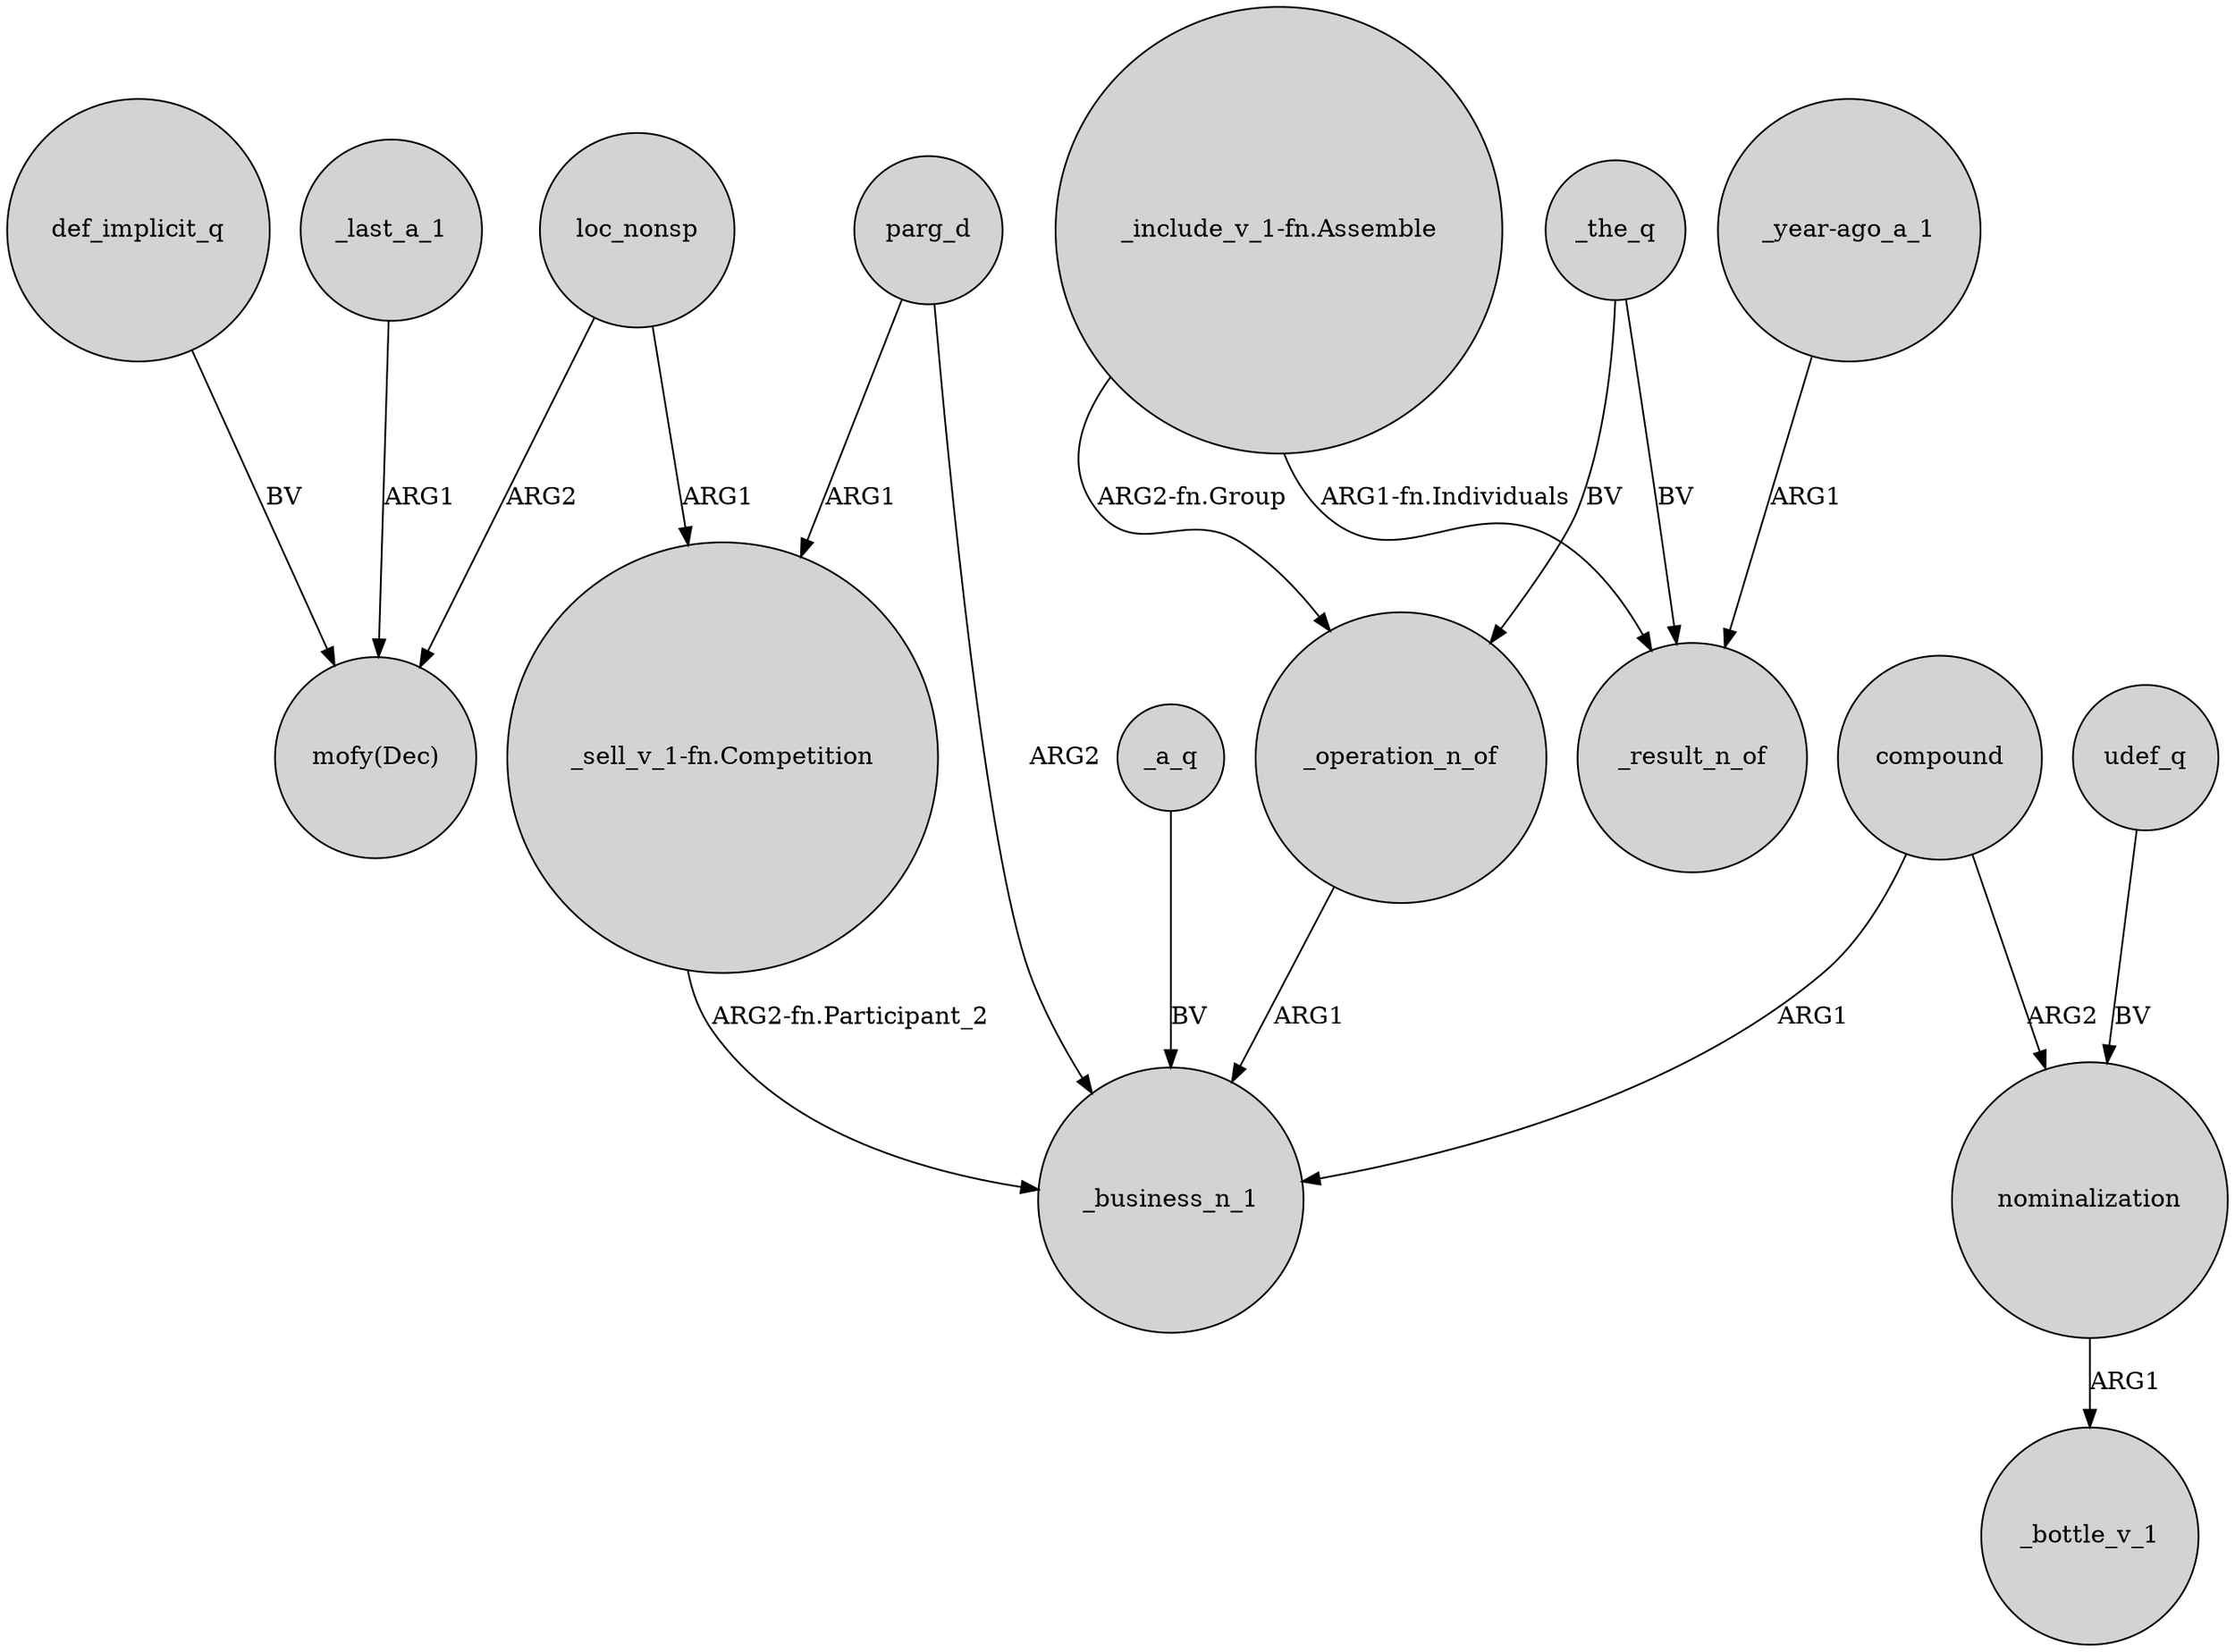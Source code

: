 digraph {
	node [shape=circle style=filled]
	_a_q -> _business_n_1 [label=BV]
	def_implicit_q -> "mofy(Dec)" [label=BV]
	"_year-ago_a_1" -> _result_n_of [label=ARG1]
	parg_d -> _business_n_1 [label=ARG2]
	loc_nonsp -> "mofy(Dec)" [label=ARG2]
	_the_q -> _result_n_of [label=BV]
	_the_q -> _operation_n_of [label=BV]
	_operation_n_of -> _business_n_1 [label=ARG1]
	compound -> _business_n_1 [label=ARG1]
	_last_a_1 -> "mofy(Dec)" [label=ARG1]
	"_include_v_1-fn.Assemble" -> _operation_n_of [label="ARG2-fn.Group"]
	"_include_v_1-fn.Assemble" -> _result_n_of [label="ARG1-fn.Individuals"]
	compound -> nominalization [label=ARG2]
	loc_nonsp -> "_sell_v_1-fn.Competition" [label=ARG1]
	parg_d -> "_sell_v_1-fn.Competition" [label=ARG1]
	"_sell_v_1-fn.Competition" -> _business_n_1 [label="ARG2-fn.Participant_2"]
	udef_q -> nominalization [label=BV]
	nominalization -> _bottle_v_1 [label=ARG1]
}
